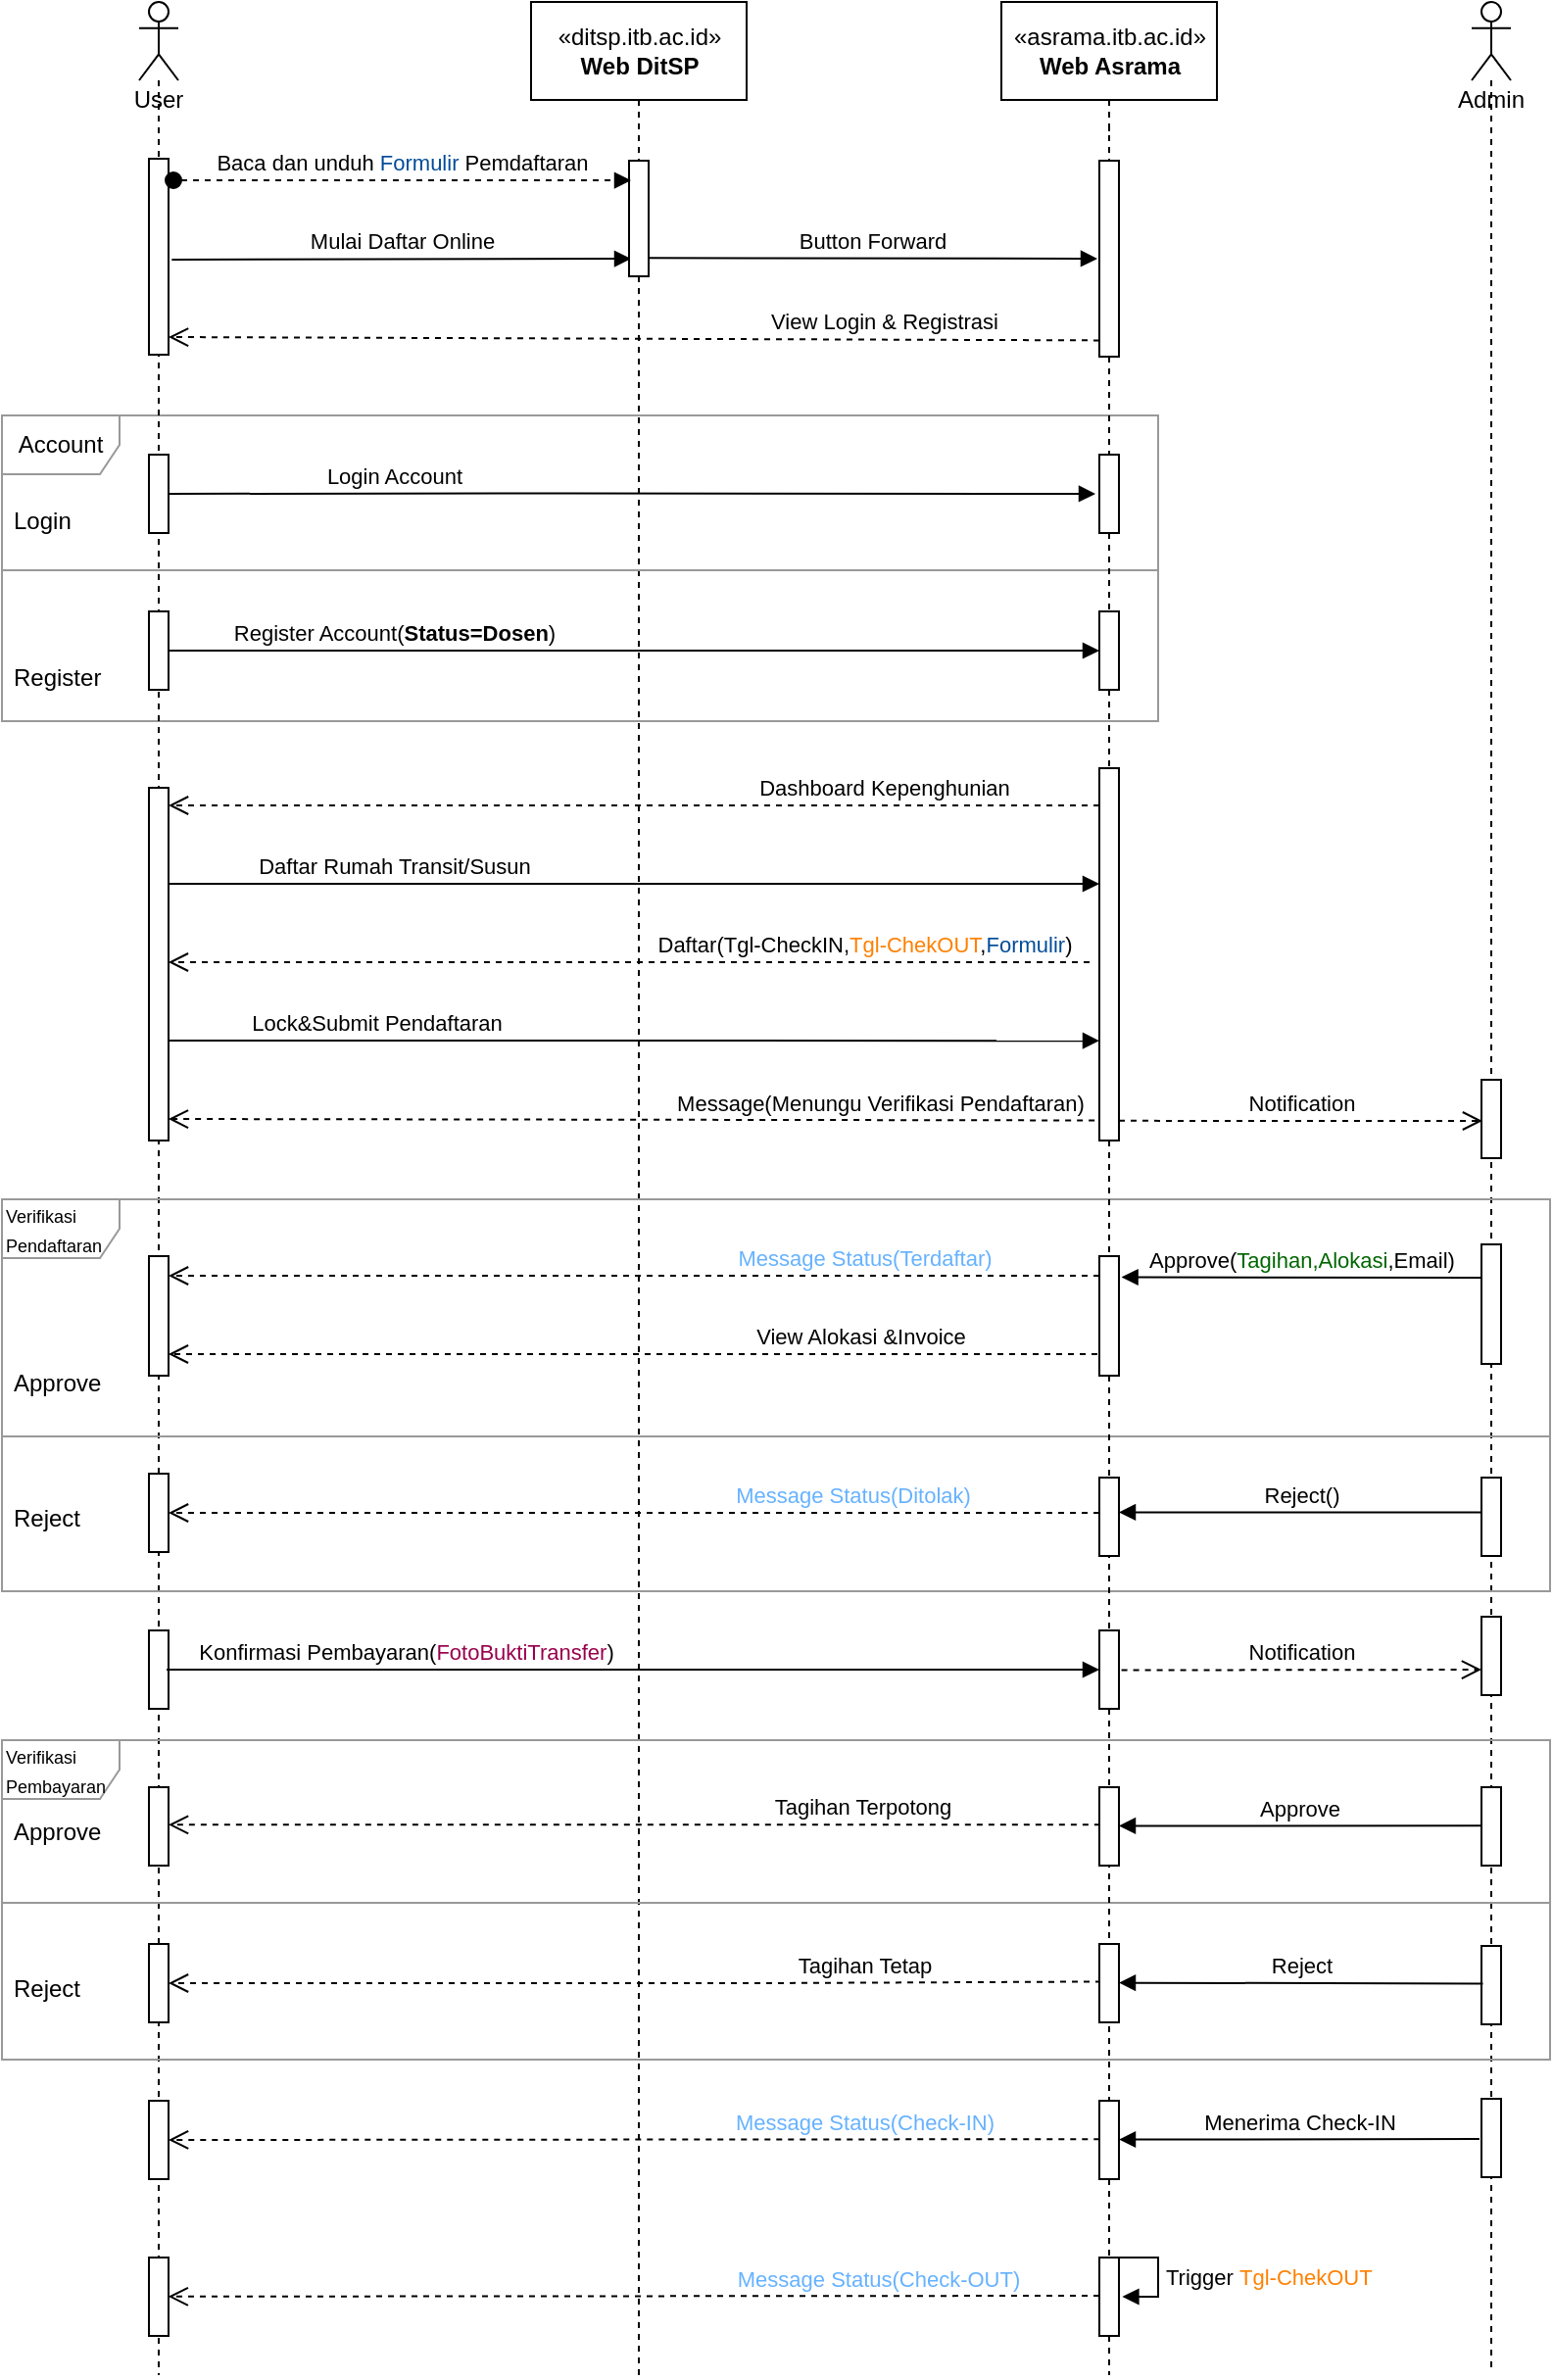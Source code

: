 <mxfile version="13.7.7" type="github">
  <diagram id="vvX47OkotF5tQUccTfTF" name="Page-1">
    <mxGraphModel dx="1422" dy="794" grid="1" gridSize="10" guides="1" tooltips="1" connect="1" arrows="1" fold="1" page="1" pageScale="1" pageWidth="850" pageHeight="1400" math="0" shadow="0">
      <root>
        <mxCell id="0" />
        <mxCell id="1" parent="0" />
        <mxCell id="CTl7MH07KMRJcyK6Ks6_-16" value="Account" style="shape=umlFrame;whiteSpace=wrap;html=1;strokeColor=#999999;" parent="1" vertex="1">
          <mxGeometry x="40" y="331" width="590" height="156" as="geometry" />
        </mxCell>
        <mxCell id="CTl7MH07KMRJcyK6Ks6_-10" style="edgeStyle=orthogonalEdgeStyle;rounded=0;orthogonalLoop=1;jettySize=auto;html=1;exitX=0.5;exitY=1;exitDx=0;exitDy=0;endArrow=none;endFill=0;dashed=1;" parent="1" source="CTl7MH07KMRJcyK6Ks6_-4" edge="1">
          <mxGeometry relative="1" as="geometry">
            <mxPoint x="365" y="1331" as="targetPoint" />
          </mxGeometry>
        </mxCell>
        <mxCell id="CTl7MH07KMRJcyK6Ks6_-4" value="«ditsp.itb.ac.id»&lt;br&gt;&lt;b&gt;Web DitSP&lt;/b&gt;" style="html=1;" parent="1" vertex="1">
          <mxGeometry x="310" y="120" width="110" height="50" as="geometry" />
        </mxCell>
        <mxCell id="CTl7MH07KMRJcyK6Ks6_-11" style="edgeStyle=orthogonalEdgeStyle;rounded=0;orthogonalLoop=1;jettySize=auto;html=1;exitX=0.5;exitY=1;exitDx=0;exitDy=0;dashed=1;endArrow=none;endFill=0;" parent="1" edge="1">
          <mxGeometry relative="1" as="geometry">
            <mxPoint x="605" y="1331" as="targetPoint" />
            <mxPoint x="605" y="1311" as="sourcePoint" />
          </mxGeometry>
        </mxCell>
        <mxCell id="CTl7MH07KMRJcyK6Ks6_-5" value="«asrama.itb.ac.id»&lt;br&gt;&lt;b&gt;Web Asrama&lt;/b&gt;" style="html=1;" parent="1" vertex="1">
          <mxGeometry x="550" y="120" width="110" height="50" as="geometry" />
        </mxCell>
        <mxCell id="CTl7MH07KMRJcyK6Ks6_-7" value="&lt;div&gt;&lt;span&gt;User&lt;/span&gt;&lt;/div&gt;" style="shape=umlLifeline;participant=umlActor;perimeter=lifelinePerimeter;whiteSpace=wrap;html=1;container=1;collapsible=0;recursiveResize=0;verticalAlign=top;spacingTop=36;outlineConnect=0;align=center;" parent="1" vertex="1">
          <mxGeometry x="110" y="120" width="20" height="1211" as="geometry" />
        </mxCell>
        <mxCell id="CTl7MH07KMRJcyK6Ks6_-26" value="Daftar Rumah Transit/Susun" style="html=1;verticalAlign=bottom;endArrow=block;" parent="CTl7MH07KMRJcyK6Ks6_-7" target="MoZRV6RL-3gf4NYHTvTE-11" edge="1">
          <mxGeometry x="-0.5" width="80" relative="1" as="geometry">
            <mxPoint x="10" y="450" as="sourcePoint" />
            <mxPoint x="440" y="450" as="targetPoint" />
            <mxPoint as="offset" />
          </mxGeometry>
        </mxCell>
        <mxCell id="CTl7MH07KMRJcyK6Ks6_-28" value="Lock&amp;amp;Submit Pendaftaran" style="html=1;verticalAlign=bottom;endArrow=block;entryX=0;entryY=0.732;entryDx=0;entryDy=0;entryPerimeter=0;" parent="CTl7MH07KMRJcyK6Ks6_-7" target="MoZRV6RL-3gf4NYHTvTE-11" edge="1">
          <mxGeometry x="-0.535" width="80" relative="1" as="geometry">
            <mxPoint x="10" y="530" as="sourcePoint" />
            <mxPoint x="440" y="530" as="targetPoint" />
            <mxPoint as="offset" />
          </mxGeometry>
        </mxCell>
        <mxCell id="CTl7MH07KMRJcyK6Ks6_-60" value="" style="html=1;points=[];perimeter=orthogonalPerimeter;" parent="CTl7MH07KMRJcyK6Ks6_-7" vertex="1">
          <mxGeometry x="5" y="80" width="10" height="100" as="geometry" />
        </mxCell>
        <mxCell id="MoZRV6RL-3gf4NYHTvTE-3" value="" style="html=1;points=[];perimeter=orthogonalPerimeter;" parent="CTl7MH07KMRJcyK6Ks6_-7" vertex="1">
          <mxGeometry x="5" y="231" width="10" height="40" as="geometry" />
        </mxCell>
        <mxCell id="MoZRV6RL-3gf4NYHTvTE-8" value="" style="html=1;points=[];perimeter=orthogonalPerimeter;" parent="CTl7MH07KMRJcyK6Ks6_-7" vertex="1">
          <mxGeometry x="5" y="311" width="10" height="40" as="geometry" />
        </mxCell>
        <mxCell id="MoZRV6RL-3gf4NYHTvTE-23" value="" style="html=1;points=[];perimeter=orthogonalPerimeter;" parent="CTl7MH07KMRJcyK6Ks6_-7" vertex="1">
          <mxGeometry x="5" y="831" width="10" height="40" as="geometry" />
        </mxCell>
        <mxCell id="MoZRV6RL-3gf4NYHTvTE-45" value="" style="html=1;points=[];perimeter=orthogonalPerimeter;" parent="CTl7MH07KMRJcyK6Ks6_-7" vertex="1">
          <mxGeometry x="5" y="1151" width="10" height="40" as="geometry" />
        </mxCell>
        <mxCell id="CTl7MH07KMRJcyK6Ks6_-8" value="Admin" style="shape=umlLifeline;participant=umlActor;perimeter=lifelinePerimeter;whiteSpace=wrap;html=1;container=1;collapsible=0;recursiveResize=0;verticalAlign=top;spacingTop=36;outlineConnect=0;" parent="1" vertex="1">
          <mxGeometry x="790" y="120" width="20" height="1210" as="geometry" />
        </mxCell>
        <mxCell id="MoZRV6RL-3gf4NYHTvTE-13" value="" style="html=1;points=[];perimeter=orthogonalPerimeter;" parent="CTl7MH07KMRJcyK6Ks6_-8" vertex="1">
          <mxGeometry x="5" y="550" width="10" height="40" as="geometry" />
        </mxCell>
        <mxCell id="MoZRV6RL-3gf4NYHTvTE-18" value="" style="html=1;points=[];perimeter=orthogonalPerimeter;" parent="CTl7MH07KMRJcyK6Ks6_-8" vertex="1">
          <mxGeometry x="5" y="634" width="10" height="61" as="geometry" />
        </mxCell>
        <mxCell id="MoZRV6RL-3gf4NYHTvTE-27" value="" style="html=1;points=[];perimeter=orthogonalPerimeter;" parent="CTl7MH07KMRJcyK6Ks6_-8" vertex="1">
          <mxGeometry x="5" y="824" width="10" height="40" as="geometry" />
        </mxCell>
        <mxCell id="MoZRV6RL-3gf4NYHTvTE-35" value="" style="html=1;points=[];perimeter=orthogonalPerimeter;" parent="CTl7MH07KMRJcyK6Ks6_-8" vertex="1">
          <mxGeometry x="5" y="992" width="10" height="40" as="geometry" />
        </mxCell>
        <mxCell id="MoZRV6RL-3gf4NYHTvTE-41" value="" style="html=1;points=[];perimeter=orthogonalPerimeter;" parent="CTl7MH07KMRJcyK6Ks6_-8" vertex="1">
          <mxGeometry x="5" y="1070" width="10" height="40" as="geometry" />
        </mxCell>
        <mxCell id="CTl7MH07KMRJcyK6Ks6_-13" value="Mulai Daftar Online" style="html=1;verticalAlign=bottom;endArrow=block;entryX=0.1;entryY=0.85;entryDx=0;entryDy=0;entryPerimeter=0;exitX=1.167;exitY=0.489;exitDx=0;exitDy=0;exitPerimeter=0;" parent="1" edge="1">
          <mxGeometry width="80" relative="1" as="geometry">
            <mxPoint x="126.67" y="251.46" as="sourcePoint" />
            <mxPoint x="361" y="251" as="targetPoint" />
          </mxGeometry>
        </mxCell>
        <mxCell id="CTl7MH07KMRJcyK6Ks6_-14" value="Button Forward" style="html=1;verticalAlign=bottom;endArrow=block;exitX=1.172;exitY=0.833;exitDx=0;exitDy=0;exitPerimeter=0;" parent="1" edge="1">
          <mxGeometry width="80" relative="1" as="geometry">
            <mxPoint x="370" y="250.64" as="sourcePoint" />
            <mxPoint x="599" y="251" as="targetPoint" />
          </mxGeometry>
        </mxCell>
        <mxCell id="CTl7MH07KMRJcyK6Ks6_-15" value="View Login &amp;amp; Registrasi" style="html=1;verticalAlign=bottom;endArrow=open;dashed=1;endSize=8;exitX=0;exitY=0.917;exitDx=0;exitDy=0;exitPerimeter=0;" parent="1" source="MoZRV6RL-3gf4NYHTvTE-1" edge="1">
          <mxGeometry x="-0.535" relative="1" as="geometry">
            <mxPoint x="575" y="291" as="sourcePoint" />
            <mxPoint x="125" y="291" as="targetPoint" />
            <mxPoint as="offset" />
          </mxGeometry>
        </mxCell>
        <mxCell id="CTl7MH07KMRJcyK6Ks6_-17" value="" style="line;strokeWidth=1;fillColor=none;align=left;verticalAlign=middle;spacingTop=-1;spacingLeft=3;spacingRight=3;rotatable=0;labelPosition=right;points=[];portConstraint=eastwest;strokeColor=#999999;" parent="1" vertex="1">
          <mxGeometry x="40" y="406" width="590" height="8" as="geometry" />
        </mxCell>
        <mxCell id="CTl7MH07KMRJcyK6Ks6_-20" value="Login" style="text;strokeColor=none;fillColor=none;align=left;verticalAlign=top;spacingLeft=4;spacingRight=4;overflow=hidden;rotatable=0;points=[[0,0.5],[1,0.5]];portConstraint=eastwest;" parent="1" vertex="1">
          <mxGeometry x="40" y="371" width="70" height="26" as="geometry" />
        </mxCell>
        <mxCell id="CTl7MH07KMRJcyK6Ks6_-21" value="Register" style="text;strokeColor=none;fillColor=none;align=left;verticalAlign=top;spacingLeft=4;spacingRight=4;overflow=hidden;rotatable=0;points=[[0,0.5],[1,0.5]];portConstraint=eastwest;" parent="1" vertex="1">
          <mxGeometry x="40" y="451" width="70" height="26" as="geometry" />
        </mxCell>
        <mxCell id="CTl7MH07KMRJcyK6Ks6_-25" value="" style="html=1;verticalAlign=bottom;endArrow=open;dashed=1;endSize=8;" parent="1" edge="1">
          <mxGeometry y="130" relative="1" as="geometry">
            <mxPoint x="119.929" y="527" as="sourcePoint" />
            <mxPoint x="119.929" y="527" as="targetPoint" />
            <mxPoint x="130" as="offset" />
          </mxGeometry>
        </mxCell>
        <mxCell id="CTl7MH07KMRJcyK6Ks6_-27" value="Daftar(Tgl-CheckIN,&lt;font color=&quot;#ff8000&quot;&gt;Tgl-ChekOUT&lt;/font&gt;,&lt;font color=&quot;#004c99&quot;&gt;Formulir&lt;/font&gt;)" style="html=1;verticalAlign=bottom;endArrow=open;dashed=1;endSize=8;" parent="1" edge="1">
          <mxGeometry x="-0.511" relative="1" as="geometry">
            <mxPoint x="595" y="610" as="sourcePoint" />
            <mxPoint x="124.929" y="610" as="targetPoint" />
            <mxPoint as="offset" />
          </mxGeometry>
        </mxCell>
        <mxCell id="CTl7MH07KMRJcyK6Ks6_-29" value="Message(Menungu Verifikasi Pendaftaran)" style="html=1;verticalAlign=bottom;endArrow=open;dashed=1;endSize=8;exitX=-0.243;exitY=0.946;exitDx=0;exitDy=0;exitPerimeter=0;" parent="1" source="MoZRV6RL-3gf4NYHTvTE-11" edge="1">
          <mxGeometry x="-0.535" relative="1" as="geometry">
            <mxPoint x="595" y="690" as="sourcePoint" />
            <mxPoint x="124.929" y="690" as="targetPoint" />
            <mxPoint as="offset" />
          </mxGeometry>
        </mxCell>
        <mxCell id="CTl7MH07KMRJcyK6Ks6_-30" value="Notification" style="html=1;verticalAlign=bottom;endArrow=open;dashed=1;endSize=8;exitX=1;exitY=0.947;exitDx=0;exitDy=0;exitPerimeter=0;" parent="1" source="MoZRV6RL-3gf4NYHTvTE-11" edge="1">
          <mxGeometry relative="1" as="geometry">
            <mxPoint x="616" y="691" as="sourcePoint" />
            <mxPoint x="795.5" y="691" as="targetPoint" />
          </mxGeometry>
        </mxCell>
        <mxCell id="CTl7MH07KMRJcyK6Ks6_-31" value="&lt;font style=&quot;font-size: 9px&quot;&gt;Verifikasi Pendaftaran&lt;/font&gt;" style="shape=umlFrame;whiteSpace=wrap;html=1;align=left;strokeColor=#999999;" parent="1" vertex="1">
          <mxGeometry x="40" y="731" width="790" height="200" as="geometry" />
        </mxCell>
        <mxCell id="CTl7MH07KMRJcyK6Ks6_-32" value="Approve(&lt;font color=&quot;#006600&quot;&gt;Tagihan,Alokasi&lt;/font&gt;,Email)" style="html=1;verticalAlign=bottom;endArrow=block;entryX=1.129;entryY=0.176;entryDx=0;entryDy=0;entryPerimeter=0;" parent="1" target="MoZRV6RL-3gf4NYHTvTE-17" edge="1">
          <mxGeometry width="80" relative="1" as="geometry">
            <mxPoint x="795" y="771" as="sourcePoint" />
            <mxPoint x="621" y="770" as="targetPoint" />
          </mxGeometry>
        </mxCell>
        <mxCell id="CTl7MH07KMRJcyK6Ks6_-34" value="Reject()" style="html=1;verticalAlign=bottom;endArrow=block;" parent="1" source="MoZRV6RL-3gf4NYHTvTE-22" edge="1">
          <mxGeometry width="80" relative="1" as="geometry">
            <mxPoint x="780" y="890.71" as="sourcePoint" />
            <mxPoint x="610" y="890.71" as="targetPoint" />
          </mxGeometry>
        </mxCell>
        <mxCell id="CTl7MH07KMRJcyK6Ks6_-38" value="" style="line;strokeWidth=1;fillColor=none;align=left;verticalAlign=middle;spacingTop=-1;spacingLeft=3;spacingRight=3;rotatable=0;labelPosition=right;points=[];portConstraint=eastwest;strokeColor=#999999;" parent="1" vertex="1">
          <mxGeometry x="40" y="848" width="790" height="8" as="geometry" />
        </mxCell>
        <mxCell id="CTl7MH07KMRJcyK6Ks6_-39" value="Approve" style="text;strokeColor=none;fillColor=none;align=left;verticalAlign=top;spacingLeft=4;spacingRight=4;overflow=hidden;rotatable=0;points=[[0,0.5],[1,0.5]];portConstraint=eastwest;" parent="1" vertex="1">
          <mxGeometry x="40" y="811" width="70" height="26" as="geometry" />
        </mxCell>
        <mxCell id="CTl7MH07KMRJcyK6Ks6_-40" value="Reject" style="text;strokeColor=none;fillColor=none;align=left;verticalAlign=top;spacingLeft=4;spacingRight=4;overflow=hidden;rotatable=0;points=[[0,0.5],[1,0.5]];portConstraint=eastwest;" parent="1" vertex="1">
          <mxGeometry x="40" y="880" width="70" height="26" as="geometry" />
        </mxCell>
        <mxCell id="CTl7MH07KMRJcyK6Ks6_-41" value="View Alokasi &amp;amp;Invoice" style="html=1;verticalAlign=bottom;endArrow=open;dashed=1;endSize=8;" parent="1" edge="1">
          <mxGeometry x="-0.489" relative="1" as="geometry">
            <mxPoint x="599" y="810" as="sourcePoint" />
            <mxPoint x="124.929" y="810" as="targetPoint" />
            <mxPoint as="offset" />
          </mxGeometry>
        </mxCell>
        <mxCell id="CTl7MH07KMRJcyK6Ks6_-42" value="Konfirmasi Pembayaran(&lt;font color=&quot;#99004d&quot;&gt;FotoBuktiTransfer&lt;/font&gt;)" style="html=1;verticalAlign=bottom;endArrow=block;entryX=0;entryY=0.475;entryDx=0;entryDy=0;entryPerimeter=0;" parent="1" edge="1">
          <mxGeometry x="-0.486" width="80" relative="1" as="geometry">
            <mxPoint x="124" y="971" as="sourcePoint" />
            <mxPoint x="600" y="971" as="targetPoint" />
            <mxPoint x="-1" as="offset" />
          </mxGeometry>
        </mxCell>
        <mxCell id="CTl7MH07KMRJcyK6Ks6_-43" value="Notification" style="html=1;verticalAlign=bottom;endArrow=open;dashed=1;endSize=8;exitX=1.129;exitY=0.507;exitDx=0;exitDy=0;exitPerimeter=0;" parent="1" source="MoZRV6RL-3gf4NYHTvTE-25" edge="1">
          <mxGeometry relative="1" as="geometry">
            <mxPoint x="625" y="970.71" as="sourcePoint" />
            <mxPoint x="795" y="971" as="targetPoint" />
            <mxPoint as="offset" />
          </mxGeometry>
        </mxCell>
        <mxCell id="CTl7MH07KMRJcyK6Ks6_-45" value="&lt;font style=&quot;font-size: 9px&quot;&gt;Verifikasi Pembayaran&lt;/font&gt;" style="shape=umlFrame;whiteSpace=wrap;html=1;align=left;strokeColor=#999999;" parent="1" vertex="1">
          <mxGeometry x="40" y="1007" width="790" height="163" as="geometry" />
        </mxCell>
        <mxCell id="CTl7MH07KMRJcyK6Ks6_-47" value="Approve" style="html=1;verticalAlign=bottom;endArrow=block;exitX=-0.033;exitY=0.492;exitDx=0;exitDy=0;exitPerimeter=0;" parent="1" source="MoZRV6RL-3gf4NYHTvTE-31" edge="1">
          <mxGeometry width="80" relative="1" as="geometry">
            <mxPoint x="792" y="1051" as="sourcePoint" />
            <mxPoint x="610" y="1050.71" as="targetPoint" />
          </mxGeometry>
        </mxCell>
        <mxCell id="CTl7MH07KMRJcyK6Ks6_-49" value="Reject" style="html=1;verticalAlign=bottom;endArrow=block;exitX=0.074;exitY=0.48;exitDx=0;exitDy=0;exitPerimeter=0;" parent="1" source="MoZRV6RL-3gf4NYHTvTE-35" edge="1">
          <mxGeometry width="80" relative="1" as="geometry">
            <mxPoint x="790" y="1131" as="sourcePoint" />
            <mxPoint x="610" y="1130.8" as="targetPoint" />
          </mxGeometry>
        </mxCell>
        <mxCell id="CTl7MH07KMRJcyK6Ks6_-53" value="" style="line;strokeWidth=1;fillColor=none;align=left;verticalAlign=middle;spacingTop=-1;spacingLeft=3;spacingRight=3;rotatable=0;labelPosition=right;points=[];portConstraint=eastwest;strokeColor=#999999;" parent="1" vertex="1">
          <mxGeometry x="40" y="1086" width="790" height="8" as="geometry" />
        </mxCell>
        <mxCell id="CTl7MH07KMRJcyK6Ks6_-54" value="Reject" style="text;strokeColor=none;fillColor=none;align=left;verticalAlign=top;spacingLeft=4;spacingRight=4;overflow=hidden;rotatable=0;points=[[0,0.5],[1,0.5]];portConstraint=eastwest;" parent="1" vertex="1">
          <mxGeometry x="40" y="1120" width="70" height="26" as="geometry" />
        </mxCell>
        <mxCell id="CTl7MH07KMRJcyK6Ks6_-55" value="Approve" style="text;strokeColor=none;fillColor=none;align=left;verticalAlign=top;spacingLeft=4;spacingRight=4;overflow=hidden;rotatable=0;points=[[0,0.5],[1,0.5]];portConstraint=eastwest;" parent="1" vertex="1">
          <mxGeometry x="40" y="1040" width="70" height="26" as="geometry" />
        </mxCell>
        <mxCell id="CTl7MH07KMRJcyK6Ks6_-56" value="Menerima Check-IN" style="html=1;verticalAlign=bottom;endArrow=block;exitX=-0.105;exitY=0.514;exitDx=0;exitDy=0;exitPerimeter=0;" parent="1" source="MoZRV6RL-3gf4NYHTvTE-41" edge="1">
          <mxGeometry width="80" relative="1" as="geometry">
            <mxPoint x="790" y="1211" as="sourcePoint" />
            <mxPoint x="610" y="1210.76" as="targetPoint" />
          </mxGeometry>
        </mxCell>
        <mxCell id="CTl7MH07KMRJcyK6Ks6_-59" value="" style="html=1;points=[];perimeter=orthogonalPerimeter;" parent="1" vertex="1">
          <mxGeometry x="360" y="201" width="10" height="59" as="geometry" />
        </mxCell>
        <mxCell id="CTl7MH07KMRJcyK6Ks6_-12" value="Baca dan unduh &lt;font color=&quot;#004c99&quot;&gt;Formulir&lt;/font&gt; Pemdaftaran" style="html=1;verticalAlign=bottom;startArrow=oval;startFill=1;endArrow=block;startSize=8;dashed=1;entryX=0.1;entryY=0.263;entryDx=0;entryDy=0;entryPerimeter=0;exitX=1.25;exitY=0.15;exitDx=0;exitDy=0;exitPerimeter=0;" parent="1" edge="1">
          <mxGeometry width="60" relative="1" as="geometry">
            <mxPoint x="127.5" y="211" as="sourcePoint" />
            <mxPoint x="361" y="211.04" as="targetPoint" />
          </mxGeometry>
        </mxCell>
        <mxCell id="MoZRV6RL-3gf4NYHTvTE-2" style="edgeStyle=orthogonalEdgeStyle;rounded=0;orthogonalLoop=1;jettySize=auto;html=1;exitX=0.5;exitY=1;exitDx=0;exitDy=0;dashed=1;endArrow=none;endFill=0;" parent="1" source="CTl7MH07KMRJcyK6Ks6_-5" target="MoZRV6RL-3gf4NYHTvTE-1" edge="1">
          <mxGeometry relative="1" as="geometry">
            <mxPoint x="605" y="1327" as="targetPoint" />
            <mxPoint x="605" y="170" as="sourcePoint" />
          </mxGeometry>
        </mxCell>
        <mxCell id="MoZRV6RL-3gf4NYHTvTE-1" value="" style="html=1;points=[];perimeter=orthogonalPerimeter;" parent="1" vertex="1">
          <mxGeometry x="600" y="201" width="10" height="100" as="geometry" />
        </mxCell>
        <mxCell id="CTl7MH07KMRJcyK6Ks6_-23" value="Login Account" style="html=1;verticalAlign=bottom;endArrow=block;" parent="1" edge="1">
          <mxGeometry x="-0.184" y="-78" width="80" relative="1" as="geometry">
            <mxPoint x="125" y="371" as="sourcePoint" />
            <mxPoint x="598" y="371" as="targetPoint" />
            <mxPoint x="-78" y="-78" as="offset" />
            <Array as="points">
              <mxPoint x="318" y="370.71" />
            </Array>
          </mxGeometry>
        </mxCell>
        <mxCell id="MoZRV6RL-3gf4NYHTvTE-4" value="" style="html=1;points=[];perimeter=orthogonalPerimeter;" parent="1" vertex="1">
          <mxGeometry x="600" y="351" width="10" height="40" as="geometry" />
        </mxCell>
        <mxCell id="MoZRV6RL-3gf4NYHTvTE-5" style="edgeStyle=orthogonalEdgeStyle;rounded=0;orthogonalLoop=1;jettySize=auto;html=1;exitX=0.5;exitY=1;exitDx=0;exitDy=0;dashed=1;endArrow=none;endFill=0;" parent="1" source="MoZRV6RL-3gf4NYHTvTE-1" target="MoZRV6RL-3gf4NYHTvTE-4" edge="1">
          <mxGeometry relative="1" as="geometry">
            <mxPoint x="605" y="1327" as="targetPoint" />
            <mxPoint x="605" y="301" as="sourcePoint" />
          </mxGeometry>
        </mxCell>
        <mxCell id="MoZRV6RL-3gf4NYHTvTE-6" value="" style="html=1;points=[];perimeter=orthogonalPerimeter;" parent="1" vertex="1">
          <mxGeometry x="600" y="431" width="10" height="40" as="geometry" />
        </mxCell>
        <mxCell id="MoZRV6RL-3gf4NYHTvTE-7" style="edgeStyle=orthogonalEdgeStyle;rounded=0;orthogonalLoop=1;jettySize=auto;html=1;exitX=0.5;exitY=1;exitDx=0;exitDy=0;dashed=1;endArrow=none;endFill=0;" parent="1" source="MoZRV6RL-3gf4NYHTvTE-4" target="MoZRV6RL-3gf4NYHTvTE-6" edge="1">
          <mxGeometry relative="1" as="geometry">
            <mxPoint x="605" y="1327" as="targetPoint" />
            <mxPoint x="605" y="391" as="sourcePoint" />
          </mxGeometry>
        </mxCell>
        <mxCell id="CTl7MH07KMRJcyK6Ks6_-24" value="Register Account(&lt;b&gt;Status=Dosen&lt;/b&gt;)" style="html=1;verticalAlign=bottom;endArrow=block;entryX=0;entryY=0.5;entryDx=0;entryDy=0;entryPerimeter=0;" parent="1" target="MoZRV6RL-3gf4NYHTvTE-6" edge="1">
          <mxGeometry x="-0.516" width="80" relative="1" as="geometry">
            <mxPoint x="125" y="451" as="sourcePoint" />
            <mxPoint x="555" y="451" as="targetPoint" />
            <mxPoint as="offset" />
          </mxGeometry>
        </mxCell>
        <mxCell id="MoZRV6RL-3gf4NYHTvTE-9" value="" style="html=1;points=[];perimeter=orthogonalPerimeter;" parent="1" vertex="1">
          <mxGeometry x="115" y="521" width="10" height="180" as="geometry" />
        </mxCell>
        <mxCell id="MoZRV6RL-3gf4NYHTvTE-10" value="Dashboard Kepenghunian" style="html=1;verticalAlign=bottom;endArrow=open;dashed=1;endSize=8;" parent="1" source="MoZRV6RL-3gf4NYHTvTE-11" edge="1">
          <mxGeometry x="-0.535" relative="1" as="geometry">
            <mxPoint x="590" y="530" as="sourcePoint" />
            <mxPoint x="125" y="530" as="targetPoint" />
            <mxPoint as="offset" />
          </mxGeometry>
        </mxCell>
        <mxCell id="MoZRV6RL-3gf4NYHTvTE-11" value="" style="html=1;points=[];perimeter=orthogonalPerimeter;" parent="1" vertex="1">
          <mxGeometry x="600" y="511" width="10" height="190" as="geometry" />
        </mxCell>
        <mxCell id="MoZRV6RL-3gf4NYHTvTE-12" style="edgeStyle=orthogonalEdgeStyle;rounded=0;orthogonalLoop=1;jettySize=auto;html=1;exitX=0.5;exitY=1;exitDx=0;exitDy=0;dashed=1;endArrow=none;endFill=0;" parent="1" source="MoZRV6RL-3gf4NYHTvTE-6" target="MoZRV6RL-3gf4NYHTvTE-11" edge="1">
          <mxGeometry relative="1" as="geometry">
            <mxPoint x="605" y="1327" as="targetPoint" />
            <mxPoint x="605" y="471" as="sourcePoint" />
          </mxGeometry>
        </mxCell>
        <mxCell id="MoZRV6RL-3gf4NYHTvTE-14" value="" style="html=1;points=[];perimeter=orthogonalPerimeter;" parent="1" vertex="1">
          <mxGeometry x="115" y="760" width="10" height="61" as="geometry" />
        </mxCell>
        <mxCell id="MoZRV6RL-3gf4NYHTvTE-15" value="&lt;font color=&quot;#66b2ff&quot;&gt;Message Status(Terdaftar)&lt;/font&gt;" style="html=1;verticalAlign=bottom;endArrow=open;dashed=1;endSize=8;exitX=0;exitY=0.164;exitDx=0;exitDy=0;exitPerimeter=0;" parent="1" source="MoZRV6RL-3gf4NYHTvTE-17" target="MoZRV6RL-3gf4NYHTvTE-14" edge="1">
          <mxGeometry x="-0.495" relative="1" as="geometry">
            <mxPoint x="590" y="770" as="sourcePoint" />
            <mxPoint x="119.929" y="770" as="targetPoint" />
            <mxPoint as="offset" />
          </mxGeometry>
        </mxCell>
        <mxCell id="MoZRV6RL-3gf4NYHTvTE-19" value="" style="html=1;points=[];perimeter=orthogonalPerimeter;" parent="1" vertex="1">
          <mxGeometry x="115" y="871" width="10" height="40" as="geometry" />
        </mxCell>
        <mxCell id="MoZRV6RL-3gf4NYHTvTE-20" value="&lt;font color=&quot;#66b2ff&quot;&gt;Message Status(Ditolak)&lt;/font&gt;" style="html=1;verticalAlign=bottom;endArrow=open;dashed=1;endSize=8;exitX=0;exitY=0.45;exitDx=0;exitDy=0;exitPerimeter=0;" parent="1" source="MoZRV6RL-3gf4NYHTvTE-21" target="MoZRV6RL-3gf4NYHTvTE-19" edge="1">
          <mxGeometry x="-0.257" y="-50" relative="1" as="geometry">
            <mxPoint x="590" y="891" as="sourcePoint" />
            <mxPoint x="119.929" y="891" as="targetPoint" />
            <Array as="points">
              <mxPoint x="430" y="891" />
            </Array>
            <mxPoint x="50" y="50" as="offset" />
          </mxGeometry>
        </mxCell>
        <mxCell id="MoZRV6RL-3gf4NYHTvTE-22" value="" style="html=1;points=[];perimeter=orthogonalPerimeter;" parent="1" vertex="1">
          <mxGeometry x="795" y="873" width="10" height="40" as="geometry" />
        </mxCell>
        <mxCell id="MoZRV6RL-3gf4NYHTvTE-25" value="" style="html=1;points=[];perimeter=orthogonalPerimeter;" parent="1" vertex="1">
          <mxGeometry x="600" y="951" width="10" height="40" as="geometry" />
        </mxCell>
        <mxCell id="MoZRV6RL-3gf4NYHTvTE-26" style="edgeStyle=orthogonalEdgeStyle;rounded=0;orthogonalLoop=1;jettySize=auto;html=1;exitX=0.5;exitY=1;exitDx=0;exitDy=0;dashed=1;endArrow=none;endFill=0;" parent="1" source="MoZRV6RL-3gf4NYHTvTE-11" target="MoZRV6RL-3gf4NYHTvTE-25" edge="1">
          <mxGeometry relative="1" as="geometry">
            <mxPoint x="605" y="1327" as="targetPoint" />
            <mxPoint x="605" y="701" as="sourcePoint" />
          </mxGeometry>
        </mxCell>
        <mxCell id="MoZRV6RL-3gf4NYHTvTE-28" value="" style="html=1;points=[];perimeter=orthogonalPerimeter;" parent="1" vertex="1">
          <mxGeometry x="115" y="1031" width="10" height="40" as="geometry" />
        </mxCell>
        <mxCell id="MoZRV6RL-3gf4NYHTvTE-29" value="Tagihan Terpotong" style="html=1;verticalAlign=bottom;endArrow=open;dashed=1;endSize=8;exitX=0.043;exitY=0.479;exitDx=0;exitDy=0;exitPerimeter=0;" parent="1" source="MoZRV6RL-3gf4NYHTvTE-30" target="MoZRV6RL-3gf4NYHTvTE-28" edge="1">
          <mxGeometry x="-0.489" relative="1" as="geometry">
            <mxPoint x="590" y="1050" as="sourcePoint" />
            <mxPoint x="119.929" y="1050" as="targetPoint" />
            <mxPoint as="offset" />
          </mxGeometry>
        </mxCell>
        <mxCell id="MoZRV6RL-3gf4NYHTvTE-31" value="" style="html=1;points=[];perimeter=orthogonalPerimeter;" parent="1" vertex="1">
          <mxGeometry x="795" y="1031" width="10" height="40" as="geometry" />
        </mxCell>
        <mxCell id="MoZRV6RL-3gf4NYHTvTE-32" value="" style="html=1;points=[];perimeter=orthogonalPerimeter;" parent="1" vertex="1">
          <mxGeometry x="115" y="1111" width="10" height="40" as="geometry" />
        </mxCell>
        <mxCell id="MoZRV6RL-3gf4NYHTvTE-33" value="Tagihan Tetap" style="html=1;verticalAlign=bottom;endArrow=open;dashed=1;endSize=8;exitX=0.1;exitY=0.48;exitDx=0;exitDy=0;exitPerimeter=0;" parent="1" source="MoZRV6RL-3gf4NYHTvTE-34" edge="1">
          <mxGeometry x="-0.489" relative="1" as="geometry">
            <mxPoint x="590" y="1131" as="sourcePoint" />
            <mxPoint x="125" y="1131" as="targetPoint" />
            <Array as="points">
              <mxPoint x="430" y="1131" />
            </Array>
            <mxPoint as="offset" />
          </mxGeometry>
        </mxCell>
        <mxCell id="MoZRV6RL-3gf4NYHTvTE-37" value="" style="html=1;points=[];perimeter=orthogonalPerimeter;" parent="1" vertex="1">
          <mxGeometry x="115" y="1191" width="10" height="40" as="geometry" />
        </mxCell>
        <mxCell id="MoZRV6RL-3gf4NYHTvTE-38" value="&lt;font color=&quot;#66b2ff&quot;&gt;Message Status(Check-IN)&lt;/font&gt;" style="html=1;verticalAlign=bottom;endArrow=open;dashed=1;endSize=8;exitX=0.014;exitY=0.49;exitDx=0;exitDy=0;exitPerimeter=0;" parent="1" source="MoZRV6RL-3gf4NYHTvTE-39" edge="1">
          <mxGeometry x="-0.494" relative="1" as="geometry">
            <mxPoint x="580" y="1211" as="sourcePoint" />
            <mxPoint x="125" y="1211" as="targetPoint" />
            <mxPoint as="offset" />
          </mxGeometry>
        </mxCell>
        <mxCell id="MoZRV6RL-3gf4NYHTvTE-39" value="" style="html=1;points=[];perimeter=orthogonalPerimeter;" parent="1" vertex="1">
          <mxGeometry x="600" y="1191" width="10" height="40" as="geometry" />
        </mxCell>
        <mxCell id="MoZRV6RL-3gf4NYHTvTE-40" style="edgeStyle=orthogonalEdgeStyle;rounded=0;orthogonalLoop=1;jettySize=auto;html=1;exitX=0.5;exitY=1;exitDx=0;exitDy=0;dashed=1;endArrow=none;endFill=0;" parent="1" source="MoZRV6RL-3gf4NYHTvTE-25" target="MoZRV6RL-3gf4NYHTvTE-39" edge="1">
          <mxGeometry relative="1" as="geometry">
            <mxPoint x="605" y="1327" as="targetPoint" />
            <mxPoint x="605" y="991" as="sourcePoint" />
          </mxGeometry>
        </mxCell>
        <mxCell id="MoZRV6RL-3gf4NYHTvTE-17" value="" style="html=1;points=[];perimeter=orthogonalPerimeter;" parent="1" vertex="1">
          <mxGeometry x="600" y="760" width="10" height="61" as="geometry" />
        </mxCell>
        <mxCell id="MoZRV6RL-3gf4NYHTvTE-21" value="" style="html=1;points=[];perimeter=orthogonalPerimeter;" parent="1" vertex="1">
          <mxGeometry x="600" y="873" width="10" height="40" as="geometry" />
        </mxCell>
        <mxCell id="MoZRV6RL-3gf4NYHTvTE-30" value="" style="html=1;points=[];perimeter=orthogonalPerimeter;" parent="1" vertex="1">
          <mxGeometry x="600" y="1031" width="10" height="40" as="geometry" />
        </mxCell>
        <mxCell id="MoZRV6RL-3gf4NYHTvTE-34" value="" style="html=1;points=[];perimeter=orthogonalPerimeter;" parent="1" vertex="1">
          <mxGeometry x="600" y="1111" width="10" height="40" as="geometry" />
        </mxCell>
        <mxCell id="MoZRV6RL-3gf4NYHTvTE-47" style="edgeStyle=orthogonalEdgeStyle;rounded=0;orthogonalLoop=1;jettySize=auto;html=1;exitX=0.5;exitY=1;exitDx=0;exitDy=0;dashed=1;endArrow=none;endFill=0;" parent="1" source="MoZRV6RL-3gf4NYHTvTE-39" edge="1">
          <mxGeometry relative="1" as="geometry">
            <mxPoint x="605" y="1271" as="targetPoint" />
            <mxPoint x="605" y="1231" as="sourcePoint" />
          </mxGeometry>
        </mxCell>
        <mxCell id="MoZRV6RL-3gf4NYHTvTE-48" value="&lt;font color=&quot;#66b2ff&quot;&gt;Message Status(Check-OUT)&lt;/font&gt;" style="html=1;verticalAlign=bottom;endArrow=open;dashed=1;endSize=8;exitX=0.014;exitY=0.49;exitDx=0;exitDy=0;exitPerimeter=0;" parent="1" edge="1">
          <mxGeometry x="-0.524" relative="1" as="geometry">
            <mxPoint x="600.0" y="1290.5" as="sourcePoint" />
            <mxPoint x="124.86" y="1290.9" as="targetPoint" />
            <mxPoint as="offset" />
          </mxGeometry>
        </mxCell>
        <mxCell id="MoZRV6RL-3gf4NYHTvTE-52" value="" style="html=1;points=[];perimeter=orthogonalPerimeter;" parent="1" vertex="1">
          <mxGeometry x="600" y="1271" width="10" height="40" as="geometry" />
        </mxCell>
        <mxCell id="MoZRV6RL-3gf4NYHTvTE-53" value="Trigger&amp;nbsp;&lt;span style=&quot;color: rgb(255 , 128 , 0) ; text-align: center&quot;&gt;Tgl-ChekOUT&lt;/span&gt;" style="edgeStyle=orthogonalEdgeStyle;html=1;align=left;spacingLeft=2;endArrow=block;rounded=0;entryX=1.167;entryY=0.51;entryDx=0;entryDy=0;entryPerimeter=0;" parent="1" target="MoZRV6RL-3gf4NYHTvTE-52" edge="1">
          <mxGeometry relative="1" as="geometry">
            <mxPoint x="610" y="1271" as="sourcePoint" />
            <Array as="points">
              <mxPoint x="630" y="1271" />
              <mxPoint x="630" y="1291" />
              <mxPoint x="612" y="1291" />
            </Array>
          </mxGeometry>
        </mxCell>
      </root>
    </mxGraphModel>
  </diagram>
</mxfile>
